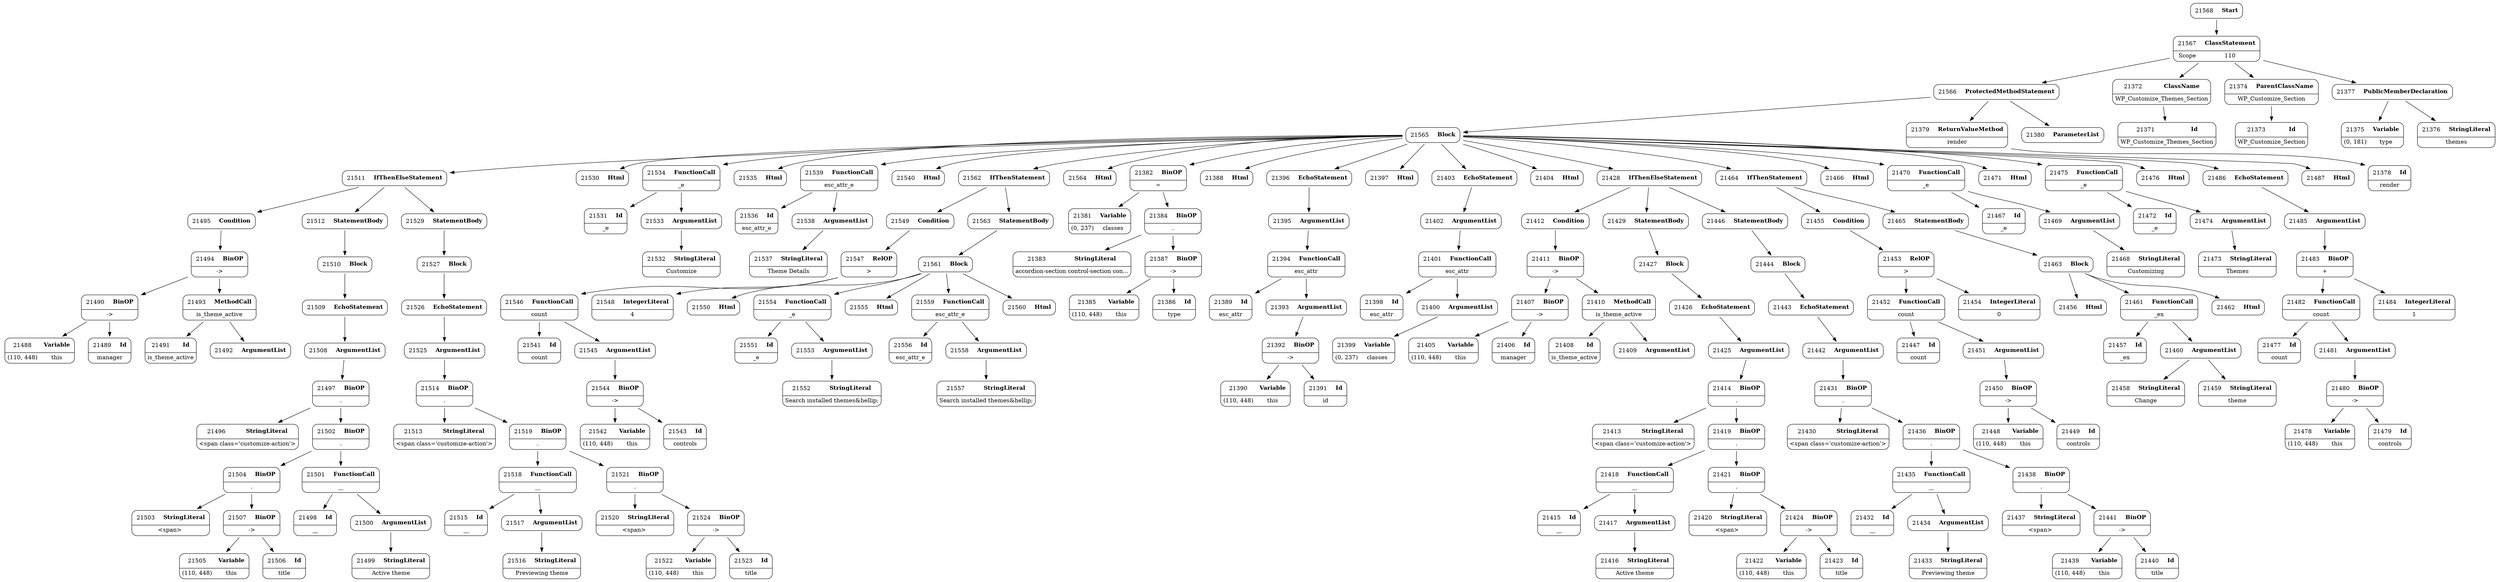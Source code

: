 digraph ast {
node [shape=none];
21504 [label=<<TABLE border='1' cellspacing='0' cellpadding='10' style='rounded' ><TR><TD border='0'>21504</TD><TD border='0'><B>BinOP</B></TD></TR><HR/><TR><TD border='0' cellpadding='5' colspan='2'>.</TD></TR></TABLE>>];
21504 -> 21503 [weight=2];
21504 -> 21507 [weight=2];
21505 [label=<<TABLE border='1' cellspacing='0' cellpadding='10' style='rounded' ><TR><TD border='0'>21505</TD><TD border='0'><B>Variable</B></TD></TR><HR/><TR><TD border='0' cellpadding='5'>(110, 448)</TD><TD border='0' cellpadding='5'>this</TD></TR></TABLE>>];
21506 [label=<<TABLE border='1' cellspacing='0' cellpadding='10' style='rounded' ><TR><TD border='0'>21506</TD><TD border='0'><B>Id</B></TD></TR><HR/><TR><TD border='0' cellpadding='5' colspan='2'>title</TD></TR></TABLE>>];
21507 [label=<<TABLE border='1' cellspacing='0' cellpadding='10' style='rounded' ><TR><TD border='0'>21507</TD><TD border='0'><B>BinOP</B></TD></TR><HR/><TR><TD border='0' cellpadding='5' colspan='2'>-&gt;</TD></TR></TABLE>>];
21507 -> 21505 [weight=2];
21507 -> 21506 [weight=2];
21508 [label=<<TABLE border='1' cellspacing='0' cellpadding='10' style='rounded' ><TR><TD border='0'>21508</TD><TD border='0'><B>ArgumentList</B></TD></TR></TABLE>>];
21508 -> 21497 [weight=2];
21509 [label=<<TABLE border='1' cellspacing='0' cellpadding='10' style='rounded' ><TR><TD border='0'>21509</TD><TD border='0'><B>EchoStatement</B></TD></TR></TABLE>>];
21509 -> 21508 [weight=2];
21510 [label=<<TABLE border='1' cellspacing='0' cellpadding='10' style='rounded' ><TR><TD border='0'>21510</TD><TD border='0'><B>Block</B></TD></TR></TABLE>>];
21510 -> 21509 [weight=2];
21511 [label=<<TABLE border='1' cellspacing='0' cellpadding='10' style='rounded' ><TR><TD border='0'>21511</TD><TD border='0'><B>IfThenElseStatement</B></TD></TR></TABLE>>];
21511 -> 21495 [weight=2];
21511 -> 21512 [weight=2];
21511 -> 21529 [weight=2];
21512 [label=<<TABLE border='1' cellspacing='0' cellpadding='10' style='rounded' ><TR><TD border='0'>21512</TD><TD border='0'><B>StatementBody</B></TD></TR></TABLE>>];
21512 -> 21510 [weight=2];
21513 [label=<<TABLE border='1' cellspacing='0' cellpadding='10' style='rounded' ><TR><TD border='0'>21513</TD><TD border='0'><B>StringLiteral</B></TD></TR><HR/><TR><TD border='0' cellpadding='5' colspan='2'>&lt;span class='customize-action'&gt;</TD></TR></TABLE>>];
21514 [label=<<TABLE border='1' cellspacing='0' cellpadding='10' style='rounded' ><TR><TD border='0'>21514</TD><TD border='0'><B>BinOP</B></TD></TR><HR/><TR><TD border='0' cellpadding='5' colspan='2'>.</TD></TR></TABLE>>];
21514 -> 21513 [weight=2];
21514 -> 21519 [weight=2];
21515 [label=<<TABLE border='1' cellspacing='0' cellpadding='10' style='rounded' ><TR><TD border='0'>21515</TD><TD border='0'><B>Id</B></TD></TR><HR/><TR><TD border='0' cellpadding='5' colspan='2'>__</TD></TR></TABLE>>];
21516 [label=<<TABLE border='1' cellspacing='0' cellpadding='10' style='rounded' ><TR><TD border='0'>21516</TD><TD border='0'><B>StringLiteral</B></TD></TR><HR/><TR><TD border='0' cellpadding='5' colspan='2'>Previewing theme</TD></TR></TABLE>>];
21517 [label=<<TABLE border='1' cellspacing='0' cellpadding='10' style='rounded' ><TR><TD border='0'>21517</TD><TD border='0'><B>ArgumentList</B></TD></TR></TABLE>>];
21517 -> 21516 [weight=2];
21518 [label=<<TABLE border='1' cellspacing='0' cellpadding='10' style='rounded' ><TR><TD border='0'>21518</TD><TD border='0'><B>FunctionCall</B></TD></TR><HR/><TR><TD border='0' cellpadding='5' colspan='2'>__</TD></TR></TABLE>>];
21518 -> 21515 [weight=2];
21518 -> 21517 [weight=2];
21519 [label=<<TABLE border='1' cellspacing='0' cellpadding='10' style='rounded' ><TR><TD border='0'>21519</TD><TD border='0'><B>BinOP</B></TD></TR><HR/><TR><TD border='0' cellpadding='5' colspan='2'>.</TD></TR></TABLE>>];
21519 -> 21518 [weight=2];
21519 -> 21521 [weight=2];
21520 [label=<<TABLE border='1' cellspacing='0' cellpadding='10' style='rounded' ><TR><TD border='0'>21520</TD><TD border='0'><B>StringLiteral</B></TD></TR><HR/><TR><TD border='0' cellpadding='5' colspan='2'>&lt;span&gt; </TD></TR></TABLE>>];
21521 [label=<<TABLE border='1' cellspacing='0' cellpadding='10' style='rounded' ><TR><TD border='0'>21521</TD><TD border='0'><B>BinOP</B></TD></TR><HR/><TR><TD border='0' cellpadding='5' colspan='2'>.</TD></TR></TABLE>>];
21521 -> 21520 [weight=2];
21521 -> 21524 [weight=2];
21522 [label=<<TABLE border='1' cellspacing='0' cellpadding='10' style='rounded' ><TR><TD border='0'>21522</TD><TD border='0'><B>Variable</B></TD></TR><HR/><TR><TD border='0' cellpadding='5'>(110, 448)</TD><TD border='0' cellpadding='5'>this</TD></TR></TABLE>>];
21523 [label=<<TABLE border='1' cellspacing='0' cellpadding='10' style='rounded' ><TR><TD border='0'>21523</TD><TD border='0'><B>Id</B></TD></TR><HR/><TR><TD border='0' cellpadding='5' colspan='2'>title</TD></TR></TABLE>>];
21524 [label=<<TABLE border='1' cellspacing='0' cellpadding='10' style='rounded' ><TR><TD border='0'>21524</TD><TD border='0'><B>BinOP</B></TD></TR><HR/><TR><TD border='0' cellpadding='5' colspan='2'>-&gt;</TD></TR></TABLE>>];
21524 -> 21522 [weight=2];
21524 -> 21523 [weight=2];
21525 [label=<<TABLE border='1' cellspacing='0' cellpadding='10' style='rounded' ><TR><TD border='0'>21525</TD><TD border='0'><B>ArgumentList</B></TD></TR></TABLE>>];
21525 -> 21514 [weight=2];
21526 [label=<<TABLE border='1' cellspacing='0' cellpadding='10' style='rounded' ><TR><TD border='0'>21526</TD><TD border='0'><B>EchoStatement</B></TD></TR></TABLE>>];
21526 -> 21525 [weight=2];
21527 [label=<<TABLE border='1' cellspacing='0' cellpadding='10' style='rounded' ><TR><TD border='0'>21527</TD><TD border='0'><B>Block</B></TD></TR></TABLE>>];
21527 -> 21526 [weight=2];
21529 [label=<<TABLE border='1' cellspacing='0' cellpadding='10' style='rounded' ><TR><TD border='0'>21529</TD><TD border='0'><B>StatementBody</B></TD></TR></TABLE>>];
21529 -> 21527 [weight=2];
21530 [label=<<TABLE border='1' cellspacing='0' cellpadding='10' style='rounded' ><TR><TD border='0'>21530</TD><TD border='0'><B>Html</B></TD></TR></TABLE>>];
21531 [label=<<TABLE border='1' cellspacing='0' cellpadding='10' style='rounded' ><TR><TD border='0'>21531</TD><TD border='0'><B>Id</B></TD></TR><HR/><TR><TD border='0' cellpadding='5' colspan='2'>_e</TD></TR></TABLE>>];
21532 [label=<<TABLE border='1' cellspacing='0' cellpadding='10' style='rounded' ><TR><TD border='0'>21532</TD><TD border='0'><B>StringLiteral</B></TD></TR><HR/><TR><TD border='0' cellpadding='5' colspan='2'>Customize</TD></TR></TABLE>>];
21533 [label=<<TABLE border='1' cellspacing='0' cellpadding='10' style='rounded' ><TR><TD border='0'>21533</TD><TD border='0'><B>ArgumentList</B></TD></TR></TABLE>>];
21533 -> 21532 [weight=2];
21534 [label=<<TABLE border='1' cellspacing='0' cellpadding='10' style='rounded' ><TR><TD border='0'>21534</TD><TD border='0'><B>FunctionCall</B></TD></TR><HR/><TR><TD border='0' cellpadding='5' colspan='2'>_e</TD></TR></TABLE>>];
21534 -> 21531 [weight=2];
21534 -> 21533 [weight=2];
21535 [label=<<TABLE border='1' cellspacing='0' cellpadding='10' style='rounded' ><TR><TD border='0'>21535</TD><TD border='0'><B>Html</B></TD></TR></TABLE>>];
21536 [label=<<TABLE border='1' cellspacing='0' cellpadding='10' style='rounded' ><TR><TD border='0'>21536</TD><TD border='0'><B>Id</B></TD></TR><HR/><TR><TD border='0' cellpadding='5' colspan='2'>esc_attr_e</TD></TR></TABLE>>];
21537 [label=<<TABLE border='1' cellspacing='0' cellpadding='10' style='rounded' ><TR><TD border='0'>21537</TD><TD border='0'><B>StringLiteral</B></TD></TR><HR/><TR><TD border='0' cellpadding='5' colspan='2'>Theme Details</TD></TR></TABLE>>];
21538 [label=<<TABLE border='1' cellspacing='0' cellpadding='10' style='rounded' ><TR><TD border='0'>21538</TD><TD border='0'><B>ArgumentList</B></TD></TR></TABLE>>];
21538 -> 21537 [weight=2];
21539 [label=<<TABLE border='1' cellspacing='0' cellpadding='10' style='rounded' ><TR><TD border='0'>21539</TD><TD border='0'><B>FunctionCall</B></TD></TR><HR/><TR><TD border='0' cellpadding='5' colspan='2'>esc_attr_e</TD></TR></TABLE>>];
21539 -> 21536 [weight=2];
21539 -> 21538 [weight=2];
21540 [label=<<TABLE border='1' cellspacing='0' cellpadding='10' style='rounded' ><TR><TD border='0'>21540</TD><TD border='0'><B>Html</B></TD></TR></TABLE>>];
21541 [label=<<TABLE border='1' cellspacing='0' cellpadding='10' style='rounded' ><TR><TD border='0'>21541</TD><TD border='0'><B>Id</B></TD></TR><HR/><TR><TD border='0' cellpadding='5' colspan='2'>count</TD></TR></TABLE>>];
21542 [label=<<TABLE border='1' cellspacing='0' cellpadding='10' style='rounded' ><TR><TD border='0'>21542</TD><TD border='0'><B>Variable</B></TD></TR><HR/><TR><TD border='0' cellpadding='5'>(110, 448)</TD><TD border='0' cellpadding='5'>this</TD></TR></TABLE>>];
21543 [label=<<TABLE border='1' cellspacing='0' cellpadding='10' style='rounded' ><TR><TD border='0'>21543</TD><TD border='0'><B>Id</B></TD></TR><HR/><TR><TD border='0' cellpadding='5' colspan='2'>controls</TD></TR></TABLE>>];
21544 [label=<<TABLE border='1' cellspacing='0' cellpadding='10' style='rounded' ><TR><TD border='0'>21544</TD><TD border='0'><B>BinOP</B></TD></TR><HR/><TR><TD border='0' cellpadding='5' colspan='2'>-&gt;</TD></TR></TABLE>>];
21544 -> 21542 [weight=2];
21544 -> 21543 [weight=2];
21545 [label=<<TABLE border='1' cellspacing='0' cellpadding='10' style='rounded' ><TR><TD border='0'>21545</TD><TD border='0'><B>ArgumentList</B></TD></TR></TABLE>>];
21545 -> 21544 [weight=2];
21546 [label=<<TABLE border='1' cellspacing='0' cellpadding='10' style='rounded' ><TR><TD border='0'>21546</TD><TD border='0'><B>FunctionCall</B></TD></TR><HR/><TR><TD border='0' cellpadding='5' colspan='2'>count</TD></TR></TABLE>>];
21546 -> 21541 [weight=2];
21546 -> 21545 [weight=2];
21547 [label=<<TABLE border='1' cellspacing='0' cellpadding='10' style='rounded' ><TR><TD border='0'>21547</TD><TD border='0'><B>RelOP</B></TD></TR><HR/><TR><TD border='0' cellpadding='5' colspan='2'>&gt;</TD></TR></TABLE>>];
21547 -> 21546 [weight=2];
21547 -> 21548 [weight=2];
21548 [label=<<TABLE border='1' cellspacing='0' cellpadding='10' style='rounded' ><TR><TD border='0'>21548</TD><TD border='0'><B>IntegerLiteral</B></TD></TR><HR/><TR><TD border='0' cellpadding='5' colspan='2'>4</TD></TR></TABLE>>];
21549 [label=<<TABLE border='1' cellspacing='0' cellpadding='10' style='rounded' ><TR><TD border='0'>21549</TD><TD border='0'><B>Condition</B></TD></TR></TABLE>>];
21549 -> 21547 [weight=2];
21550 [label=<<TABLE border='1' cellspacing='0' cellpadding='10' style='rounded' ><TR><TD border='0'>21550</TD><TD border='0'><B>Html</B></TD></TR></TABLE>>];
21551 [label=<<TABLE border='1' cellspacing='0' cellpadding='10' style='rounded' ><TR><TD border='0'>21551</TD><TD border='0'><B>Id</B></TD></TR><HR/><TR><TD border='0' cellpadding='5' colspan='2'>_e</TD></TR></TABLE>>];
21552 [label=<<TABLE border='1' cellspacing='0' cellpadding='10' style='rounded' ><TR><TD border='0'>21552</TD><TD border='0'><B>StringLiteral</B></TD></TR><HR/><TR><TD border='0' cellpadding='5' colspan='2'>Search installed themes&amp;hellip;</TD></TR></TABLE>>];
21553 [label=<<TABLE border='1' cellspacing='0' cellpadding='10' style='rounded' ><TR><TD border='0'>21553</TD><TD border='0'><B>ArgumentList</B></TD></TR></TABLE>>];
21553 -> 21552 [weight=2];
21554 [label=<<TABLE border='1' cellspacing='0' cellpadding='10' style='rounded' ><TR><TD border='0'>21554</TD><TD border='0'><B>FunctionCall</B></TD></TR><HR/><TR><TD border='0' cellpadding='5' colspan='2'>_e</TD></TR></TABLE>>];
21554 -> 21551 [weight=2];
21554 -> 21553 [weight=2];
21555 [label=<<TABLE border='1' cellspacing='0' cellpadding='10' style='rounded' ><TR><TD border='0'>21555</TD><TD border='0'><B>Html</B></TD></TR></TABLE>>];
21556 [label=<<TABLE border='1' cellspacing='0' cellpadding='10' style='rounded' ><TR><TD border='0'>21556</TD><TD border='0'><B>Id</B></TD></TR><HR/><TR><TD border='0' cellpadding='5' colspan='2'>esc_attr_e</TD></TR></TABLE>>];
21557 [label=<<TABLE border='1' cellspacing='0' cellpadding='10' style='rounded' ><TR><TD border='0'>21557</TD><TD border='0'><B>StringLiteral</B></TD></TR><HR/><TR><TD border='0' cellpadding='5' colspan='2'>Search installed themes&amp;hellip;</TD></TR></TABLE>>];
21558 [label=<<TABLE border='1' cellspacing='0' cellpadding='10' style='rounded' ><TR><TD border='0'>21558</TD><TD border='0'><B>ArgumentList</B></TD></TR></TABLE>>];
21558 -> 21557 [weight=2];
21559 [label=<<TABLE border='1' cellspacing='0' cellpadding='10' style='rounded' ><TR><TD border='0'>21559</TD><TD border='0'><B>FunctionCall</B></TD></TR><HR/><TR><TD border='0' cellpadding='5' colspan='2'>esc_attr_e</TD></TR></TABLE>>];
21559 -> 21556 [weight=2];
21559 -> 21558 [weight=2];
21560 [label=<<TABLE border='1' cellspacing='0' cellpadding='10' style='rounded' ><TR><TD border='0'>21560</TD><TD border='0'><B>Html</B></TD></TR></TABLE>>];
21561 [label=<<TABLE border='1' cellspacing='0' cellpadding='10' style='rounded' ><TR><TD border='0'>21561</TD><TD border='0'><B>Block</B></TD></TR></TABLE>>];
21561 -> 21550 [weight=2];
21561 -> 21554 [weight=2];
21561 -> 21555 [weight=2];
21561 -> 21559 [weight=2];
21561 -> 21560 [weight=2];
21562 [label=<<TABLE border='1' cellspacing='0' cellpadding='10' style='rounded' ><TR><TD border='0'>21562</TD><TD border='0'><B>IfThenStatement</B></TD></TR></TABLE>>];
21562 -> 21549 [weight=2];
21562 -> 21563 [weight=2];
21563 [label=<<TABLE border='1' cellspacing='0' cellpadding='10' style='rounded' ><TR><TD border='0'>21563</TD><TD border='0'><B>StatementBody</B></TD></TR></TABLE>>];
21563 -> 21561 [weight=2];
21564 [label=<<TABLE border='1' cellspacing='0' cellpadding='10' style='rounded' ><TR><TD border='0'>21564</TD><TD border='0'><B>Html</B></TD></TR></TABLE>>];
21565 [label=<<TABLE border='1' cellspacing='0' cellpadding='10' style='rounded' ><TR><TD border='0'>21565</TD><TD border='0'><B>Block</B></TD></TR></TABLE>>];
21565 -> 21382 [weight=2];
21565 -> 21388 [weight=2];
21565 -> 21396 [weight=2];
21565 -> 21397 [weight=2];
21565 -> 21403 [weight=2];
21565 -> 21404 [weight=2];
21565 -> 21428 [weight=2];
21565 -> 21464 [weight=2];
21565 -> 21466 [weight=2];
21565 -> 21470 [weight=2];
21565 -> 21471 [weight=2];
21565 -> 21475 [weight=2];
21565 -> 21476 [weight=2];
21565 -> 21486 [weight=2];
21565 -> 21487 [weight=2];
21565 -> 21511 [weight=2];
21565 -> 21530 [weight=2];
21565 -> 21534 [weight=2];
21565 -> 21535 [weight=2];
21565 -> 21539 [weight=2];
21565 -> 21540 [weight=2];
21565 -> 21562 [weight=2];
21565 -> 21564 [weight=2];
21566 [label=<<TABLE border='1' cellspacing='0' cellpadding='10' style='rounded' ><TR><TD border='0'>21566</TD><TD border='0'><B>ProtectedMethodStatement</B></TD></TR></TABLE>>];
21566 -> 21379 [weight=2];
21566 -> 21380 [weight=2];
21566 -> 21565 [weight=2];
21567 [label=<<TABLE border='1' cellspacing='0' cellpadding='10' style='rounded' ><TR><TD border='0'>21567</TD><TD border='0'><B>ClassStatement</B></TD></TR><HR/><TR><TD border='0' cellpadding='5'>Scope</TD><TD border='0' cellpadding='5'>110</TD></TR></TABLE>>];
21567 -> 21372 [weight=2];
21567 -> 21374 [weight=2];
21567 -> 21377 [weight=2];
21567 -> 21566 [weight=2];
21568 [label=<<TABLE border='1' cellspacing='0' cellpadding='10' style='rounded' ><TR><TD border='0'>21568</TD><TD border='0'><B>Start</B></TD></TR></TABLE>>];
21568 -> 21567 [weight=2];
21371 [label=<<TABLE border='1' cellspacing='0' cellpadding='10' style='rounded' ><TR><TD border='0'>21371</TD><TD border='0'><B>Id</B></TD></TR><HR/><TR><TD border='0' cellpadding='5' colspan='2'>WP_Customize_Themes_Section</TD></TR></TABLE>>];
21372 [label=<<TABLE border='1' cellspacing='0' cellpadding='10' style='rounded' ><TR><TD border='0'>21372</TD><TD border='0'><B>ClassName</B></TD></TR><HR/><TR><TD border='0' cellpadding='5' colspan='2'>WP_Customize_Themes_Section</TD></TR></TABLE>>];
21372 -> 21371 [weight=2];
21373 [label=<<TABLE border='1' cellspacing='0' cellpadding='10' style='rounded' ><TR><TD border='0'>21373</TD><TD border='0'><B>Id</B></TD></TR><HR/><TR><TD border='0' cellpadding='5' colspan='2'>WP_Customize_Section</TD></TR></TABLE>>];
21374 [label=<<TABLE border='1' cellspacing='0' cellpadding='10' style='rounded' ><TR><TD border='0'>21374</TD><TD border='0'><B>ParentClassName</B></TD></TR><HR/><TR><TD border='0' cellpadding='5' colspan='2'>WP_Customize_Section</TD></TR></TABLE>>];
21374 -> 21373 [weight=2];
21375 [label=<<TABLE border='1' cellspacing='0' cellpadding='10' style='rounded' ><TR><TD border='0'>21375</TD><TD border='0'><B>Variable</B></TD></TR><HR/><TR><TD border='0' cellpadding='5'>(0, 181)</TD><TD border='0' cellpadding='5'>type</TD></TR></TABLE>>];
21376 [label=<<TABLE border='1' cellspacing='0' cellpadding='10' style='rounded' ><TR><TD border='0'>21376</TD><TD border='0'><B>StringLiteral</B></TD></TR><HR/><TR><TD border='0' cellpadding='5' colspan='2'>themes</TD></TR></TABLE>>];
21377 [label=<<TABLE border='1' cellspacing='0' cellpadding='10' style='rounded' ><TR><TD border='0'>21377</TD><TD border='0'><B>PublicMemberDeclaration</B></TD></TR></TABLE>>];
21377 -> 21375 [weight=2];
21377 -> 21376 [weight=2];
21378 [label=<<TABLE border='1' cellspacing='0' cellpadding='10' style='rounded' ><TR><TD border='0'>21378</TD><TD border='0'><B>Id</B></TD></TR><HR/><TR><TD border='0' cellpadding='5' colspan='2'>render</TD></TR></TABLE>>];
21379 [label=<<TABLE border='1' cellspacing='0' cellpadding='10' style='rounded' ><TR><TD border='0'>21379</TD><TD border='0'><B>ReturnValueMethod</B></TD></TR><HR/><TR><TD border='0' cellpadding='5' colspan='2'>render</TD></TR></TABLE>>];
21379 -> 21378 [weight=2];
21380 [label=<<TABLE border='1' cellspacing='0' cellpadding='10' style='rounded' ><TR><TD border='0'>21380</TD><TD border='0'><B>ParameterList</B></TD></TR></TABLE>>];
21381 [label=<<TABLE border='1' cellspacing='0' cellpadding='10' style='rounded' ><TR><TD border='0'>21381</TD><TD border='0'><B>Variable</B></TD></TR><HR/><TR><TD border='0' cellpadding='5'>(0, 237)</TD><TD border='0' cellpadding='5'>classes</TD></TR></TABLE>>];
21382 [label=<<TABLE border='1' cellspacing='0' cellpadding='10' style='rounded' ><TR><TD border='0'>21382</TD><TD border='0'><B>BinOP</B></TD></TR><HR/><TR><TD border='0' cellpadding='5' colspan='2'>=</TD></TR></TABLE>>];
21382 -> 21381 [weight=2];
21382 -> 21384 [weight=2];
21383 [label=<<TABLE border='1' cellspacing='0' cellpadding='10' style='rounded' ><TR><TD border='0'>21383</TD><TD border='0'><B>StringLiteral</B></TD></TR><HR/><TR><TD border='0' cellpadding='5' colspan='2'>accordion-section control-section con...</TD></TR></TABLE>>];
21384 [label=<<TABLE border='1' cellspacing='0' cellpadding='10' style='rounded' ><TR><TD border='0'>21384</TD><TD border='0'><B>BinOP</B></TD></TR><HR/><TR><TD border='0' cellpadding='5' colspan='2'>.</TD></TR></TABLE>>];
21384 -> 21383 [weight=2];
21384 -> 21387 [weight=2];
21385 [label=<<TABLE border='1' cellspacing='0' cellpadding='10' style='rounded' ><TR><TD border='0'>21385</TD><TD border='0'><B>Variable</B></TD></TR><HR/><TR><TD border='0' cellpadding='5'>(110, 448)</TD><TD border='0' cellpadding='5'>this</TD></TR></TABLE>>];
21386 [label=<<TABLE border='1' cellspacing='0' cellpadding='10' style='rounded' ><TR><TD border='0'>21386</TD><TD border='0'><B>Id</B></TD></TR><HR/><TR><TD border='0' cellpadding='5' colspan='2'>type</TD></TR></TABLE>>];
21387 [label=<<TABLE border='1' cellspacing='0' cellpadding='10' style='rounded' ><TR><TD border='0'>21387</TD><TD border='0'><B>BinOP</B></TD></TR><HR/><TR><TD border='0' cellpadding='5' colspan='2'>-&gt;</TD></TR></TABLE>>];
21387 -> 21385 [weight=2];
21387 -> 21386 [weight=2];
21388 [label=<<TABLE border='1' cellspacing='0' cellpadding='10' style='rounded' ><TR><TD border='0'>21388</TD><TD border='0'><B>Html</B></TD></TR></TABLE>>];
21389 [label=<<TABLE border='1' cellspacing='0' cellpadding='10' style='rounded' ><TR><TD border='0'>21389</TD><TD border='0'><B>Id</B></TD></TR><HR/><TR><TD border='0' cellpadding='5' colspan='2'>esc_attr</TD></TR></TABLE>>];
21390 [label=<<TABLE border='1' cellspacing='0' cellpadding='10' style='rounded' ><TR><TD border='0'>21390</TD><TD border='0'><B>Variable</B></TD></TR><HR/><TR><TD border='0' cellpadding='5'>(110, 448)</TD><TD border='0' cellpadding='5'>this</TD></TR></TABLE>>];
21391 [label=<<TABLE border='1' cellspacing='0' cellpadding='10' style='rounded' ><TR><TD border='0'>21391</TD><TD border='0'><B>Id</B></TD></TR><HR/><TR><TD border='0' cellpadding='5' colspan='2'>id</TD></TR></TABLE>>];
21392 [label=<<TABLE border='1' cellspacing='0' cellpadding='10' style='rounded' ><TR><TD border='0'>21392</TD><TD border='0'><B>BinOP</B></TD></TR><HR/><TR><TD border='0' cellpadding='5' colspan='2'>-&gt;</TD></TR></TABLE>>];
21392 -> 21390 [weight=2];
21392 -> 21391 [weight=2];
21393 [label=<<TABLE border='1' cellspacing='0' cellpadding='10' style='rounded' ><TR><TD border='0'>21393</TD><TD border='0'><B>ArgumentList</B></TD></TR></TABLE>>];
21393 -> 21392 [weight=2];
21394 [label=<<TABLE border='1' cellspacing='0' cellpadding='10' style='rounded' ><TR><TD border='0'>21394</TD><TD border='0'><B>FunctionCall</B></TD></TR><HR/><TR><TD border='0' cellpadding='5' colspan='2'>esc_attr</TD></TR></TABLE>>];
21394 -> 21389 [weight=2];
21394 -> 21393 [weight=2];
21395 [label=<<TABLE border='1' cellspacing='0' cellpadding='10' style='rounded' ><TR><TD border='0'>21395</TD><TD border='0'><B>ArgumentList</B></TD></TR></TABLE>>];
21395 -> 21394 [weight=2];
21396 [label=<<TABLE border='1' cellspacing='0' cellpadding='10' style='rounded' ><TR><TD border='0'>21396</TD><TD border='0'><B>EchoStatement</B></TD></TR></TABLE>>];
21396 -> 21395 [weight=2];
21397 [label=<<TABLE border='1' cellspacing='0' cellpadding='10' style='rounded' ><TR><TD border='0'>21397</TD><TD border='0'><B>Html</B></TD></TR></TABLE>>];
21398 [label=<<TABLE border='1' cellspacing='0' cellpadding='10' style='rounded' ><TR><TD border='0'>21398</TD><TD border='0'><B>Id</B></TD></TR><HR/><TR><TD border='0' cellpadding='5' colspan='2'>esc_attr</TD></TR></TABLE>>];
21399 [label=<<TABLE border='1' cellspacing='0' cellpadding='10' style='rounded' ><TR><TD border='0'>21399</TD><TD border='0'><B>Variable</B></TD></TR><HR/><TR><TD border='0' cellpadding='5'>(0, 237)</TD><TD border='0' cellpadding='5'>classes</TD></TR></TABLE>>];
21400 [label=<<TABLE border='1' cellspacing='0' cellpadding='10' style='rounded' ><TR><TD border='0'>21400</TD><TD border='0'><B>ArgumentList</B></TD></TR></TABLE>>];
21400 -> 21399 [weight=2];
21401 [label=<<TABLE border='1' cellspacing='0' cellpadding='10' style='rounded' ><TR><TD border='0'>21401</TD><TD border='0'><B>FunctionCall</B></TD></TR><HR/><TR><TD border='0' cellpadding='5' colspan='2'>esc_attr</TD></TR></TABLE>>];
21401 -> 21398 [weight=2];
21401 -> 21400 [weight=2];
21402 [label=<<TABLE border='1' cellspacing='0' cellpadding='10' style='rounded' ><TR><TD border='0'>21402</TD><TD border='0'><B>ArgumentList</B></TD></TR></TABLE>>];
21402 -> 21401 [weight=2];
21403 [label=<<TABLE border='1' cellspacing='0' cellpadding='10' style='rounded' ><TR><TD border='0'>21403</TD><TD border='0'><B>EchoStatement</B></TD></TR></TABLE>>];
21403 -> 21402 [weight=2];
21404 [label=<<TABLE border='1' cellspacing='0' cellpadding='10' style='rounded' ><TR><TD border='0'>21404</TD><TD border='0'><B>Html</B></TD></TR></TABLE>>];
21405 [label=<<TABLE border='1' cellspacing='0' cellpadding='10' style='rounded' ><TR><TD border='0'>21405</TD><TD border='0'><B>Variable</B></TD></TR><HR/><TR><TD border='0' cellpadding='5'>(110, 448)</TD><TD border='0' cellpadding='5'>this</TD></TR></TABLE>>];
21406 [label=<<TABLE border='1' cellspacing='0' cellpadding='10' style='rounded' ><TR><TD border='0'>21406</TD><TD border='0'><B>Id</B></TD></TR><HR/><TR><TD border='0' cellpadding='5' colspan='2'>manager</TD></TR></TABLE>>];
21407 [label=<<TABLE border='1' cellspacing='0' cellpadding='10' style='rounded' ><TR><TD border='0'>21407</TD><TD border='0'><B>BinOP</B></TD></TR><HR/><TR><TD border='0' cellpadding='5' colspan='2'>-&gt;</TD></TR></TABLE>>];
21407 -> 21405 [weight=2];
21407 -> 21406 [weight=2];
21408 [label=<<TABLE border='1' cellspacing='0' cellpadding='10' style='rounded' ><TR><TD border='0'>21408</TD><TD border='0'><B>Id</B></TD></TR><HR/><TR><TD border='0' cellpadding='5' colspan='2'>is_theme_active</TD></TR></TABLE>>];
21409 [label=<<TABLE border='1' cellspacing='0' cellpadding='10' style='rounded' ><TR><TD border='0'>21409</TD><TD border='0'><B>ArgumentList</B></TD></TR></TABLE>>];
21410 [label=<<TABLE border='1' cellspacing='0' cellpadding='10' style='rounded' ><TR><TD border='0'>21410</TD><TD border='0'><B>MethodCall</B></TD></TR><HR/><TR><TD border='0' cellpadding='5' colspan='2'>is_theme_active</TD></TR></TABLE>>];
21410 -> 21408 [weight=2];
21410 -> 21409 [weight=2];
21411 [label=<<TABLE border='1' cellspacing='0' cellpadding='10' style='rounded' ><TR><TD border='0'>21411</TD><TD border='0'><B>BinOP</B></TD></TR><HR/><TR><TD border='0' cellpadding='5' colspan='2'>-&gt;</TD></TR></TABLE>>];
21411 -> 21407 [weight=2];
21411 -> 21410 [weight=2];
21412 [label=<<TABLE border='1' cellspacing='0' cellpadding='10' style='rounded' ><TR><TD border='0'>21412</TD><TD border='0'><B>Condition</B></TD></TR></TABLE>>];
21412 -> 21411 [weight=2];
21413 [label=<<TABLE border='1' cellspacing='0' cellpadding='10' style='rounded' ><TR><TD border='0'>21413</TD><TD border='0'><B>StringLiteral</B></TD></TR><HR/><TR><TD border='0' cellpadding='5' colspan='2'>&lt;span class='customize-action'&gt;</TD></TR></TABLE>>];
21414 [label=<<TABLE border='1' cellspacing='0' cellpadding='10' style='rounded' ><TR><TD border='0'>21414</TD><TD border='0'><B>BinOP</B></TD></TR><HR/><TR><TD border='0' cellpadding='5' colspan='2'>.</TD></TR></TABLE>>];
21414 -> 21413 [weight=2];
21414 -> 21419 [weight=2];
21415 [label=<<TABLE border='1' cellspacing='0' cellpadding='10' style='rounded' ><TR><TD border='0'>21415</TD><TD border='0'><B>Id</B></TD></TR><HR/><TR><TD border='0' cellpadding='5' colspan='2'>__</TD></TR></TABLE>>];
21416 [label=<<TABLE border='1' cellspacing='0' cellpadding='10' style='rounded' ><TR><TD border='0'>21416</TD><TD border='0'><B>StringLiteral</B></TD></TR><HR/><TR><TD border='0' cellpadding='5' colspan='2'>Active theme</TD></TR></TABLE>>];
21417 [label=<<TABLE border='1' cellspacing='0' cellpadding='10' style='rounded' ><TR><TD border='0'>21417</TD><TD border='0'><B>ArgumentList</B></TD></TR></TABLE>>];
21417 -> 21416 [weight=2];
21418 [label=<<TABLE border='1' cellspacing='0' cellpadding='10' style='rounded' ><TR><TD border='0'>21418</TD><TD border='0'><B>FunctionCall</B></TD></TR><HR/><TR><TD border='0' cellpadding='5' colspan='2'>__</TD></TR></TABLE>>];
21418 -> 21415 [weight=2];
21418 -> 21417 [weight=2];
21419 [label=<<TABLE border='1' cellspacing='0' cellpadding='10' style='rounded' ><TR><TD border='0'>21419</TD><TD border='0'><B>BinOP</B></TD></TR><HR/><TR><TD border='0' cellpadding='5' colspan='2'>.</TD></TR></TABLE>>];
21419 -> 21418 [weight=2];
21419 -> 21421 [weight=2];
21420 [label=<<TABLE border='1' cellspacing='0' cellpadding='10' style='rounded' ><TR><TD border='0'>21420</TD><TD border='0'><B>StringLiteral</B></TD></TR><HR/><TR><TD border='0' cellpadding='5' colspan='2'>&lt;span&gt; </TD></TR></TABLE>>];
21421 [label=<<TABLE border='1' cellspacing='0' cellpadding='10' style='rounded' ><TR><TD border='0'>21421</TD><TD border='0'><B>BinOP</B></TD></TR><HR/><TR><TD border='0' cellpadding='5' colspan='2'>.</TD></TR></TABLE>>];
21421 -> 21420 [weight=2];
21421 -> 21424 [weight=2];
21422 [label=<<TABLE border='1' cellspacing='0' cellpadding='10' style='rounded' ><TR><TD border='0'>21422</TD><TD border='0'><B>Variable</B></TD></TR><HR/><TR><TD border='0' cellpadding='5'>(110, 448)</TD><TD border='0' cellpadding='5'>this</TD></TR></TABLE>>];
21423 [label=<<TABLE border='1' cellspacing='0' cellpadding='10' style='rounded' ><TR><TD border='0'>21423</TD><TD border='0'><B>Id</B></TD></TR><HR/><TR><TD border='0' cellpadding='5' colspan='2'>title</TD></TR></TABLE>>];
21424 [label=<<TABLE border='1' cellspacing='0' cellpadding='10' style='rounded' ><TR><TD border='0'>21424</TD><TD border='0'><B>BinOP</B></TD></TR><HR/><TR><TD border='0' cellpadding='5' colspan='2'>-&gt;</TD></TR></TABLE>>];
21424 -> 21422 [weight=2];
21424 -> 21423 [weight=2];
21425 [label=<<TABLE border='1' cellspacing='0' cellpadding='10' style='rounded' ><TR><TD border='0'>21425</TD><TD border='0'><B>ArgumentList</B></TD></TR></TABLE>>];
21425 -> 21414 [weight=2];
21426 [label=<<TABLE border='1' cellspacing='0' cellpadding='10' style='rounded' ><TR><TD border='0'>21426</TD><TD border='0'><B>EchoStatement</B></TD></TR></TABLE>>];
21426 -> 21425 [weight=2];
21427 [label=<<TABLE border='1' cellspacing='0' cellpadding='10' style='rounded' ><TR><TD border='0'>21427</TD><TD border='0'><B>Block</B></TD></TR></TABLE>>];
21427 -> 21426 [weight=2];
21428 [label=<<TABLE border='1' cellspacing='0' cellpadding='10' style='rounded' ><TR><TD border='0'>21428</TD><TD border='0'><B>IfThenElseStatement</B></TD></TR></TABLE>>];
21428 -> 21412 [weight=2];
21428 -> 21429 [weight=2];
21428 -> 21446 [weight=2];
21429 [label=<<TABLE border='1' cellspacing='0' cellpadding='10' style='rounded' ><TR><TD border='0'>21429</TD><TD border='0'><B>StatementBody</B></TD></TR></TABLE>>];
21429 -> 21427 [weight=2];
21430 [label=<<TABLE border='1' cellspacing='0' cellpadding='10' style='rounded' ><TR><TD border='0'>21430</TD><TD border='0'><B>StringLiteral</B></TD></TR><HR/><TR><TD border='0' cellpadding='5' colspan='2'>&lt;span class='customize-action'&gt;</TD></TR></TABLE>>];
21431 [label=<<TABLE border='1' cellspacing='0' cellpadding='10' style='rounded' ><TR><TD border='0'>21431</TD><TD border='0'><B>BinOP</B></TD></TR><HR/><TR><TD border='0' cellpadding='5' colspan='2'>.</TD></TR></TABLE>>];
21431 -> 21430 [weight=2];
21431 -> 21436 [weight=2];
21432 [label=<<TABLE border='1' cellspacing='0' cellpadding='10' style='rounded' ><TR><TD border='0'>21432</TD><TD border='0'><B>Id</B></TD></TR><HR/><TR><TD border='0' cellpadding='5' colspan='2'>__</TD></TR></TABLE>>];
21433 [label=<<TABLE border='1' cellspacing='0' cellpadding='10' style='rounded' ><TR><TD border='0'>21433</TD><TD border='0'><B>StringLiteral</B></TD></TR><HR/><TR><TD border='0' cellpadding='5' colspan='2'>Previewing theme</TD></TR></TABLE>>];
21434 [label=<<TABLE border='1' cellspacing='0' cellpadding='10' style='rounded' ><TR><TD border='0'>21434</TD><TD border='0'><B>ArgumentList</B></TD></TR></TABLE>>];
21434 -> 21433 [weight=2];
21435 [label=<<TABLE border='1' cellspacing='0' cellpadding='10' style='rounded' ><TR><TD border='0'>21435</TD><TD border='0'><B>FunctionCall</B></TD></TR><HR/><TR><TD border='0' cellpadding='5' colspan='2'>__</TD></TR></TABLE>>];
21435 -> 21432 [weight=2];
21435 -> 21434 [weight=2];
21436 [label=<<TABLE border='1' cellspacing='0' cellpadding='10' style='rounded' ><TR><TD border='0'>21436</TD><TD border='0'><B>BinOP</B></TD></TR><HR/><TR><TD border='0' cellpadding='5' colspan='2'>.</TD></TR></TABLE>>];
21436 -> 21435 [weight=2];
21436 -> 21438 [weight=2];
21437 [label=<<TABLE border='1' cellspacing='0' cellpadding='10' style='rounded' ><TR><TD border='0'>21437</TD><TD border='0'><B>StringLiteral</B></TD></TR><HR/><TR><TD border='0' cellpadding='5' colspan='2'>&lt;span&gt; </TD></TR></TABLE>>];
21438 [label=<<TABLE border='1' cellspacing='0' cellpadding='10' style='rounded' ><TR><TD border='0'>21438</TD><TD border='0'><B>BinOP</B></TD></TR><HR/><TR><TD border='0' cellpadding='5' colspan='2'>.</TD></TR></TABLE>>];
21438 -> 21437 [weight=2];
21438 -> 21441 [weight=2];
21439 [label=<<TABLE border='1' cellspacing='0' cellpadding='10' style='rounded' ><TR><TD border='0'>21439</TD><TD border='0'><B>Variable</B></TD></TR><HR/><TR><TD border='0' cellpadding='5'>(110, 448)</TD><TD border='0' cellpadding='5'>this</TD></TR></TABLE>>];
21440 [label=<<TABLE border='1' cellspacing='0' cellpadding='10' style='rounded' ><TR><TD border='0'>21440</TD><TD border='0'><B>Id</B></TD></TR><HR/><TR><TD border='0' cellpadding='5' colspan='2'>title</TD></TR></TABLE>>];
21441 [label=<<TABLE border='1' cellspacing='0' cellpadding='10' style='rounded' ><TR><TD border='0'>21441</TD><TD border='0'><B>BinOP</B></TD></TR><HR/><TR><TD border='0' cellpadding='5' colspan='2'>-&gt;</TD></TR></TABLE>>];
21441 -> 21439 [weight=2];
21441 -> 21440 [weight=2];
21442 [label=<<TABLE border='1' cellspacing='0' cellpadding='10' style='rounded' ><TR><TD border='0'>21442</TD><TD border='0'><B>ArgumentList</B></TD></TR></TABLE>>];
21442 -> 21431 [weight=2];
21443 [label=<<TABLE border='1' cellspacing='0' cellpadding='10' style='rounded' ><TR><TD border='0'>21443</TD><TD border='0'><B>EchoStatement</B></TD></TR></TABLE>>];
21443 -> 21442 [weight=2];
21444 [label=<<TABLE border='1' cellspacing='0' cellpadding='10' style='rounded' ><TR><TD border='0'>21444</TD><TD border='0'><B>Block</B></TD></TR></TABLE>>];
21444 -> 21443 [weight=2];
21446 [label=<<TABLE border='1' cellspacing='0' cellpadding='10' style='rounded' ><TR><TD border='0'>21446</TD><TD border='0'><B>StatementBody</B></TD></TR></TABLE>>];
21446 -> 21444 [weight=2];
21447 [label=<<TABLE border='1' cellspacing='0' cellpadding='10' style='rounded' ><TR><TD border='0'>21447</TD><TD border='0'><B>Id</B></TD></TR><HR/><TR><TD border='0' cellpadding='5' colspan='2'>count</TD></TR></TABLE>>];
21448 [label=<<TABLE border='1' cellspacing='0' cellpadding='10' style='rounded' ><TR><TD border='0'>21448</TD><TD border='0'><B>Variable</B></TD></TR><HR/><TR><TD border='0' cellpadding='5'>(110, 448)</TD><TD border='0' cellpadding='5'>this</TD></TR></TABLE>>];
21449 [label=<<TABLE border='1' cellspacing='0' cellpadding='10' style='rounded' ><TR><TD border='0'>21449</TD><TD border='0'><B>Id</B></TD></TR><HR/><TR><TD border='0' cellpadding='5' colspan='2'>controls</TD></TR></TABLE>>];
21450 [label=<<TABLE border='1' cellspacing='0' cellpadding='10' style='rounded' ><TR><TD border='0'>21450</TD><TD border='0'><B>BinOP</B></TD></TR><HR/><TR><TD border='0' cellpadding='5' colspan='2'>-&gt;</TD></TR></TABLE>>];
21450 -> 21448 [weight=2];
21450 -> 21449 [weight=2];
21451 [label=<<TABLE border='1' cellspacing='0' cellpadding='10' style='rounded' ><TR><TD border='0'>21451</TD><TD border='0'><B>ArgumentList</B></TD></TR></TABLE>>];
21451 -> 21450 [weight=2];
21452 [label=<<TABLE border='1' cellspacing='0' cellpadding='10' style='rounded' ><TR><TD border='0'>21452</TD><TD border='0'><B>FunctionCall</B></TD></TR><HR/><TR><TD border='0' cellpadding='5' colspan='2'>count</TD></TR></TABLE>>];
21452 -> 21447 [weight=2];
21452 -> 21451 [weight=2];
21453 [label=<<TABLE border='1' cellspacing='0' cellpadding='10' style='rounded' ><TR><TD border='0'>21453</TD><TD border='0'><B>RelOP</B></TD></TR><HR/><TR><TD border='0' cellpadding='5' colspan='2'>&gt;</TD></TR></TABLE>>];
21453 -> 21452 [weight=2];
21453 -> 21454 [weight=2];
21454 [label=<<TABLE border='1' cellspacing='0' cellpadding='10' style='rounded' ><TR><TD border='0'>21454</TD><TD border='0'><B>IntegerLiteral</B></TD></TR><HR/><TR><TD border='0' cellpadding='5' colspan='2'>0</TD></TR></TABLE>>];
21455 [label=<<TABLE border='1' cellspacing='0' cellpadding='10' style='rounded' ><TR><TD border='0'>21455</TD><TD border='0'><B>Condition</B></TD></TR></TABLE>>];
21455 -> 21453 [weight=2];
21456 [label=<<TABLE border='1' cellspacing='0' cellpadding='10' style='rounded' ><TR><TD border='0'>21456</TD><TD border='0'><B>Html</B></TD></TR></TABLE>>];
21457 [label=<<TABLE border='1' cellspacing='0' cellpadding='10' style='rounded' ><TR><TD border='0'>21457</TD><TD border='0'><B>Id</B></TD></TR><HR/><TR><TD border='0' cellpadding='5' colspan='2'>_ex</TD></TR></TABLE>>];
21458 [label=<<TABLE border='1' cellspacing='0' cellpadding='10' style='rounded' ><TR><TD border='0'>21458</TD><TD border='0'><B>StringLiteral</B></TD></TR><HR/><TR><TD border='0' cellpadding='5' colspan='2'>Change</TD></TR></TABLE>>];
21459 [label=<<TABLE border='1' cellspacing='0' cellpadding='10' style='rounded' ><TR><TD border='0'>21459</TD><TD border='0'><B>StringLiteral</B></TD></TR><HR/><TR><TD border='0' cellpadding='5' colspan='2'>theme</TD></TR></TABLE>>];
21460 [label=<<TABLE border='1' cellspacing='0' cellpadding='10' style='rounded' ><TR><TD border='0'>21460</TD><TD border='0'><B>ArgumentList</B></TD></TR></TABLE>>];
21460 -> 21458 [weight=2];
21460 -> 21459 [weight=2];
21461 [label=<<TABLE border='1' cellspacing='0' cellpadding='10' style='rounded' ><TR><TD border='0'>21461</TD><TD border='0'><B>FunctionCall</B></TD></TR><HR/><TR><TD border='0' cellpadding='5' colspan='2'>_ex</TD></TR></TABLE>>];
21461 -> 21457 [weight=2];
21461 -> 21460 [weight=2];
21462 [label=<<TABLE border='1' cellspacing='0' cellpadding='10' style='rounded' ><TR><TD border='0'>21462</TD><TD border='0'><B>Html</B></TD></TR></TABLE>>];
21463 [label=<<TABLE border='1' cellspacing='0' cellpadding='10' style='rounded' ><TR><TD border='0'>21463</TD><TD border='0'><B>Block</B></TD></TR></TABLE>>];
21463 -> 21456 [weight=2];
21463 -> 21461 [weight=2];
21463 -> 21462 [weight=2];
21464 [label=<<TABLE border='1' cellspacing='0' cellpadding='10' style='rounded' ><TR><TD border='0'>21464</TD><TD border='0'><B>IfThenStatement</B></TD></TR></TABLE>>];
21464 -> 21455 [weight=2];
21464 -> 21465 [weight=2];
21465 [label=<<TABLE border='1' cellspacing='0' cellpadding='10' style='rounded' ><TR><TD border='0'>21465</TD><TD border='0'><B>StatementBody</B></TD></TR></TABLE>>];
21465 -> 21463 [weight=2];
21466 [label=<<TABLE border='1' cellspacing='0' cellpadding='10' style='rounded' ><TR><TD border='0'>21466</TD><TD border='0'><B>Html</B></TD></TR></TABLE>>];
21467 [label=<<TABLE border='1' cellspacing='0' cellpadding='10' style='rounded' ><TR><TD border='0'>21467</TD><TD border='0'><B>Id</B></TD></TR><HR/><TR><TD border='0' cellpadding='5' colspan='2'>_e</TD></TR></TABLE>>];
21468 [label=<<TABLE border='1' cellspacing='0' cellpadding='10' style='rounded' ><TR><TD border='0'>21468</TD><TD border='0'><B>StringLiteral</B></TD></TR><HR/><TR><TD border='0' cellpadding='5' colspan='2'>Customizing</TD></TR></TABLE>>];
21469 [label=<<TABLE border='1' cellspacing='0' cellpadding='10' style='rounded' ><TR><TD border='0'>21469</TD><TD border='0'><B>ArgumentList</B></TD></TR></TABLE>>];
21469 -> 21468 [weight=2];
21470 [label=<<TABLE border='1' cellspacing='0' cellpadding='10' style='rounded' ><TR><TD border='0'>21470</TD><TD border='0'><B>FunctionCall</B></TD></TR><HR/><TR><TD border='0' cellpadding='5' colspan='2'>_e</TD></TR></TABLE>>];
21470 -> 21467 [weight=2];
21470 -> 21469 [weight=2];
21471 [label=<<TABLE border='1' cellspacing='0' cellpadding='10' style='rounded' ><TR><TD border='0'>21471</TD><TD border='0'><B>Html</B></TD></TR></TABLE>>];
21472 [label=<<TABLE border='1' cellspacing='0' cellpadding='10' style='rounded' ><TR><TD border='0'>21472</TD><TD border='0'><B>Id</B></TD></TR><HR/><TR><TD border='0' cellpadding='5' colspan='2'>_e</TD></TR></TABLE>>];
21473 [label=<<TABLE border='1' cellspacing='0' cellpadding='10' style='rounded' ><TR><TD border='0'>21473</TD><TD border='0'><B>StringLiteral</B></TD></TR><HR/><TR><TD border='0' cellpadding='5' colspan='2'>Themes</TD></TR></TABLE>>];
21474 [label=<<TABLE border='1' cellspacing='0' cellpadding='10' style='rounded' ><TR><TD border='0'>21474</TD><TD border='0'><B>ArgumentList</B></TD></TR></TABLE>>];
21474 -> 21473 [weight=2];
21475 [label=<<TABLE border='1' cellspacing='0' cellpadding='10' style='rounded' ><TR><TD border='0'>21475</TD><TD border='0'><B>FunctionCall</B></TD></TR><HR/><TR><TD border='0' cellpadding='5' colspan='2'>_e</TD></TR></TABLE>>];
21475 -> 21472 [weight=2];
21475 -> 21474 [weight=2];
21476 [label=<<TABLE border='1' cellspacing='0' cellpadding='10' style='rounded' ><TR><TD border='0'>21476</TD><TD border='0'><B>Html</B></TD></TR></TABLE>>];
21477 [label=<<TABLE border='1' cellspacing='0' cellpadding='10' style='rounded' ><TR><TD border='0'>21477</TD><TD border='0'><B>Id</B></TD></TR><HR/><TR><TD border='0' cellpadding='5' colspan='2'>count</TD></TR></TABLE>>];
21478 [label=<<TABLE border='1' cellspacing='0' cellpadding='10' style='rounded' ><TR><TD border='0'>21478</TD><TD border='0'><B>Variable</B></TD></TR><HR/><TR><TD border='0' cellpadding='5'>(110, 448)</TD><TD border='0' cellpadding='5'>this</TD></TR></TABLE>>];
21479 [label=<<TABLE border='1' cellspacing='0' cellpadding='10' style='rounded' ><TR><TD border='0'>21479</TD><TD border='0'><B>Id</B></TD></TR><HR/><TR><TD border='0' cellpadding='5' colspan='2'>controls</TD></TR></TABLE>>];
21480 [label=<<TABLE border='1' cellspacing='0' cellpadding='10' style='rounded' ><TR><TD border='0'>21480</TD><TD border='0'><B>BinOP</B></TD></TR><HR/><TR><TD border='0' cellpadding='5' colspan='2'>-&gt;</TD></TR></TABLE>>];
21480 -> 21478 [weight=2];
21480 -> 21479 [weight=2];
21481 [label=<<TABLE border='1' cellspacing='0' cellpadding='10' style='rounded' ><TR><TD border='0'>21481</TD><TD border='0'><B>ArgumentList</B></TD></TR></TABLE>>];
21481 -> 21480 [weight=2];
21482 [label=<<TABLE border='1' cellspacing='0' cellpadding='10' style='rounded' ><TR><TD border='0'>21482</TD><TD border='0'><B>FunctionCall</B></TD></TR><HR/><TR><TD border='0' cellpadding='5' colspan='2'>count</TD></TR></TABLE>>];
21482 -> 21477 [weight=2];
21482 -> 21481 [weight=2];
21483 [label=<<TABLE border='1' cellspacing='0' cellpadding='10' style='rounded' ><TR><TD border='0'>21483</TD><TD border='0'><B>BinOP</B></TD></TR><HR/><TR><TD border='0' cellpadding='5' colspan='2'>+</TD></TR></TABLE>>];
21483 -> 21482 [weight=2];
21483 -> 21484 [weight=2];
21484 [label=<<TABLE border='1' cellspacing='0' cellpadding='10' style='rounded' ><TR><TD border='0'>21484</TD><TD border='0'><B>IntegerLiteral</B></TD></TR><HR/><TR><TD border='0' cellpadding='5' colspan='2'>1</TD></TR></TABLE>>];
21485 [label=<<TABLE border='1' cellspacing='0' cellpadding='10' style='rounded' ><TR><TD border='0'>21485</TD><TD border='0'><B>ArgumentList</B></TD></TR></TABLE>>];
21485 -> 21483 [weight=2];
21486 [label=<<TABLE border='1' cellspacing='0' cellpadding='10' style='rounded' ><TR><TD border='0'>21486</TD><TD border='0'><B>EchoStatement</B></TD></TR></TABLE>>];
21486 -> 21485 [weight=2];
21487 [label=<<TABLE border='1' cellspacing='0' cellpadding='10' style='rounded' ><TR><TD border='0'>21487</TD><TD border='0'><B>Html</B></TD></TR></TABLE>>];
21488 [label=<<TABLE border='1' cellspacing='0' cellpadding='10' style='rounded' ><TR><TD border='0'>21488</TD><TD border='0'><B>Variable</B></TD></TR><HR/><TR><TD border='0' cellpadding='5'>(110, 448)</TD><TD border='0' cellpadding='5'>this</TD></TR></TABLE>>];
21489 [label=<<TABLE border='1' cellspacing='0' cellpadding='10' style='rounded' ><TR><TD border='0'>21489</TD><TD border='0'><B>Id</B></TD></TR><HR/><TR><TD border='0' cellpadding='5' colspan='2'>manager</TD></TR></TABLE>>];
21490 [label=<<TABLE border='1' cellspacing='0' cellpadding='10' style='rounded' ><TR><TD border='0'>21490</TD><TD border='0'><B>BinOP</B></TD></TR><HR/><TR><TD border='0' cellpadding='5' colspan='2'>-&gt;</TD></TR></TABLE>>];
21490 -> 21488 [weight=2];
21490 -> 21489 [weight=2];
21491 [label=<<TABLE border='1' cellspacing='0' cellpadding='10' style='rounded' ><TR><TD border='0'>21491</TD><TD border='0'><B>Id</B></TD></TR><HR/><TR><TD border='0' cellpadding='5' colspan='2'>is_theme_active</TD></TR></TABLE>>];
21492 [label=<<TABLE border='1' cellspacing='0' cellpadding='10' style='rounded' ><TR><TD border='0'>21492</TD><TD border='0'><B>ArgumentList</B></TD></TR></TABLE>>];
21493 [label=<<TABLE border='1' cellspacing='0' cellpadding='10' style='rounded' ><TR><TD border='0'>21493</TD><TD border='0'><B>MethodCall</B></TD></TR><HR/><TR><TD border='0' cellpadding='5' colspan='2'>is_theme_active</TD></TR></TABLE>>];
21493 -> 21491 [weight=2];
21493 -> 21492 [weight=2];
21494 [label=<<TABLE border='1' cellspacing='0' cellpadding='10' style='rounded' ><TR><TD border='0'>21494</TD><TD border='0'><B>BinOP</B></TD></TR><HR/><TR><TD border='0' cellpadding='5' colspan='2'>-&gt;</TD></TR></TABLE>>];
21494 -> 21490 [weight=2];
21494 -> 21493 [weight=2];
21495 [label=<<TABLE border='1' cellspacing='0' cellpadding='10' style='rounded' ><TR><TD border='0'>21495</TD><TD border='0'><B>Condition</B></TD></TR></TABLE>>];
21495 -> 21494 [weight=2];
21496 [label=<<TABLE border='1' cellspacing='0' cellpadding='10' style='rounded' ><TR><TD border='0'>21496</TD><TD border='0'><B>StringLiteral</B></TD></TR><HR/><TR><TD border='0' cellpadding='5' colspan='2'>&lt;span class='customize-action'&gt;</TD></TR></TABLE>>];
21497 [label=<<TABLE border='1' cellspacing='0' cellpadding='10' style='rounded' ><TR><TD border='0'>21497</TD><TD border='0'><B>BinOP</B></TD></TR><HR/><TR><TD border='0' cellpadding='5' colspan='2'>.</TD></TR></TABLE>>];
21497 -> 21496 [weight=2];
21497 -> 21502 [weight=2];
21498 [label=<<TABLE border='1' cellspacing='0' cellpadding='10' style='rounded' ><TR><TD border='0'>21498</TD><TD border='0'><B>Id</B></TD></TR><HR/><TR><TD border='0' cellpadding='5' colspan='2'>__</TD></TR></TABLE>>];
21499 [label=<<TABLE border='1' cellspacing='0' cellpadding='10' style='rounded' ><TR><TD border='0'>21499</TD><TD border='0'><B>StringLiteral</B></TD></TR><HR/><TR><TD border='0' cellpadding='5' colspan='2'>Active theme</TD></TR></TABLE>>];
21500 [label=<<TABLE border='1' cellspacing='0' cellpadding='10' style='rounded' ><TR><TD border='0'>21500</TD><TD border='0'><B>ArgumentList</B></TD></TR></TABLE>>];
21500 -> 21499 [weight=2];
21501 [label=<<TABLE border='1' cellspacing='0' cellpadding='10' style='rounded' ><TR><TD border='0'>21501</TD><TD border='0'><B>FunctionCall</B></TD></TR><HR/><TR><TD border='0' cellpadding='5' colspan='2'>__</TD></TR></TABLE>>];
21501 -> 21498 [weight=2];
21501 -> 21500 [weight=2];
21502 [label=<<TABLE border='1' cellspacing='0' cellpadding='10' style='rounded' ><TR><TD border='0'>21502</TD><TD border='0'><B>BinOP</B></TD></TR><HR/><TR><TD border='0' cellpadding='5' colspan='2'>.</TD></TR></TABLE>>];
21502 -> 21501 [weight=2];
21502 -> 21504 [weight=2];
21503 [label=<<TABLE border='1' cellspacing='0' cellpadding='10' style='rounded' ><TR><TD border='0'>21503</TD><TD border='0'><B>StringLiteral</B></TD></TR><HR/><TR><TD border='0' cellpadding='5' colspan='2'>&lt;span&gt; </TD></TR></TABLE>>];
}
